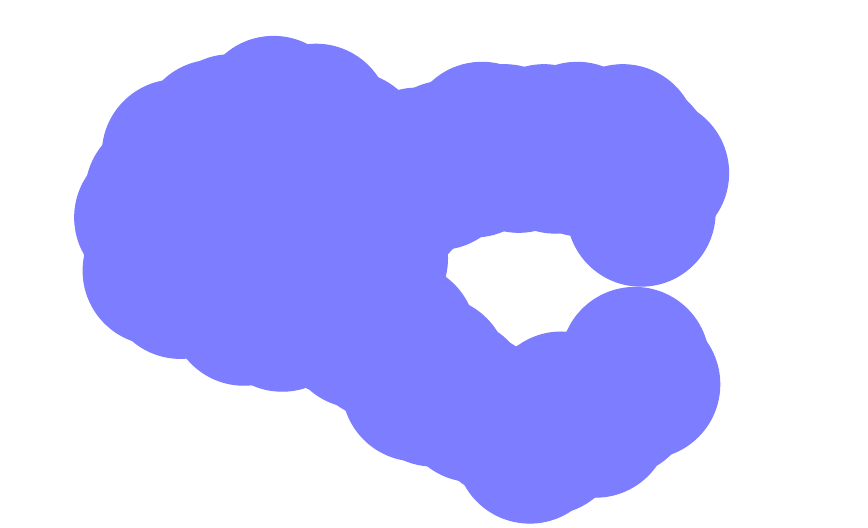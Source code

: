 \documentclass[crop,tikz]{standalone}
\usepackage{pgf,tikz}
\usepackage{mathrsfs}
\usetikzlibrary{arrows}
\pagestyle{empty}
\begin{document}
\definecolor{xdxdff}{rgb}{0.49,0.49,1.}
\begin{tikzpicture}[line cap=round,line join=round,>=triangle 45,x=1.0cm,y=1.0cm]
\clip(-10.409,-1.939) rectangle (0.609,4.762);
\draw [color=xdxdff,fill=xdxdff,fill opacity=1.0] (-8.169,2.808) circle (0.94cm);
\draw [color=xdxdff,fill=xdxdff,fill opacity=1.0] (-8.52,2.) circle (0.94cm);
\draw [color=xdxdff,fill=xdxdff,fill opacity=1.0] (-8.3,1.6) circle (0.94cm);
\draw [color=xdxdff,fill=xdxdff,fill opacity=1.0] (-8.18,2.22) circle (0.94cm);
\draw [color=xdxdff,fill=xdxdff,fill opacity=1.0] (-7.827,1.18) circle (0.94cm);
\draw [color=xdxdff,fill=xdxdff,fill opacity=1.0] (-7.822,1.568) circle (0.94cm);
\draw [color=xdxdff,fill=xdxdff,fill opacity=1.0] (-7.59,1.238) circle (0.94cm);
\draw [color=xdxdff,fill=xdxdff,fill opacity=1.0] (-8.413,1.323) circle (0.94cm);
\draw [color=xdxdff,fill=xdxdff,fill opacity=1.0] (-6.825,0.734) circle (0.94cm);
\draw [color=xdxdff,fill=xdxdff,fill opacity=1.0] (-6.779,1.169) circle (0.94cm);
\draw [color=xdxdff,fill=xdxdff,fill opacity=1.0] (-7.15,1.001) circle (0.94cm);
\draw [color=xdxdff,fill=xdxdff,fill opacity=1.0] (-5.968,0.908) circle (0.94cm);
\draw [color=xdxdff,fill=xdxdff,fill opacity=1.0] (-6.188,1.111) circle (0.94cm);
\draw [color=xdxdff,fill=xdxdff,fill opacity=1.0] (-5.666,1.482) circle (0.94cm);
\draw [color=xdxdff,fill=xdxdff,fill opacity=1.0] (-6.251,1.482) circle (0.94cm);
\draw [color=xdxdff,fill=xdxdff,fill opacity=1.0] (-5.713,1.945) circle (0.94cm);
\draw [color=xdxdff,fill=xdxdff,fill opacity=1.0] (-5.95,1.876) circle (0.94cm);
\draw [color=xdxdff,fill=xdxdff,fill opacity=1.0] (-5.95,2.171) circle (0.94cm);
\draw [color=xdxdff,fill=xdxdff,fill opacity=1.0] (-5.498,2.588) circle (0.94cm);
\draw [color=xdxdff,fill=xdxdff,fill opacity=1.0] (-6.054,2.588) circle (0.94cm);
\draw [color=xdxdff,fill=xdxdff,fill opacity=1.0] (-5.973,2.907) circle (0.94cm);
\draw [color=xdxdff,fill=xdxdff,fill opacity=1.0] (-5.747,2.548) circle (0.94cm);
\draw [color=xdxdff,fill=xdxdff,fill opacity=1.0] (-5.382,2.212) circle (0.94cm);
\draw [color=xdxdff,fill=xdxdff,fill opacity=1.0] (-6.918,3.017) circle (0.94cm);
\draw [color=xdxdff,fill=xdxdff,fill opacity=1.0] (-6.5,3.) circle (0.94cm);
\draw [color=xdxdff,fill=xdxdff,fill opacity=1.0] (-6.396,3.26) circle (0.94cm);
\draw [color=xdxdff,fill=xdxdff,fill opacity=1.0] (-6.228,2.942) circle (0.94cm);
\draw [color=xdxdff,fill=xdxdff,fill opacity=1.0] (-7.236,3.034) circle (0.94cm);
\draw [color=xdxdff,fill=xdxdff,fill opacity=1.0] (-6.935,3.359) circle (0.94cm);
\draw [color=xdxdff,fill=xdxdff,fill opacity=1.0] (-7.688,3.058) circle (0.94cm);
\draw [color=xdxdff,fill=xdxdff,fill opacity=1.0] (-7.851,2.832) circle (0.94cm);
\draw [color=xdxdff,fill=xdxdff,fill opacity=1.0] (-7.914,2.681) circle (0.94cm);
\draw [color=xdxdff,fill=xdxdff,fill opacity=1.0] (-8.158,2.478) circle (0.94cm);
\draw [color=xdxdff,fill=xdxdff,fill opacity=1.0] (-8.117,1.151) circle (0.94cm);
\draw [color=xdxdff,fill=xdxdff,fill opacity=1.0] (-8.106,1.36) circle (0.94cm);
\draw [color=xdxdff,fill=xdxdff,fill opacity=1.0] (-6.541,0.937) circle (0.94cm);
\draw [color=xdxdff,fill=xdxdff,fill opacity=1.0] (-6.454,1.203) circle (0.94cm);
\draw [color=xdxdff,fill=xdxdff,fill opacity=1.0] (-5.921,1.568) circle (0.94cm);
\draw [color=xdxdff,fill=xdxdff,fill opacity=1.0] (-6.095,1.435) circle (0.94cm);
\draw [color=xdxdff,fill=xdxdff,fill opacity=1.0] (-5.695,2.287) circle (0.94cm);
\draw [color=xdxdff,fill=xdxdff,fill opacity=1.0] (-7.474,3.127) circle (0.94cm);
\draw [color=xdxdff,fill=xdxdff,fill opacity=1.0] (-5.11,2.703) circle (0.94cm);
\draw [color=xdxdff,fill=xdxdff,fill opacity=1.0] (-4.744,2.792) circle (0.94cm);
\draw [color=xdxdff,fill=xdxdff,fill opacity=1.0] (-4.833,2.534) circle (0.94cm);
\draw [color=xdxdff,fill=xdxdff,fill opacity=1.0] (-4.288,3.03) circle (0.94cm);
\draw [color=xdxdff,fill=xdxdff,fill opacity=1.0] (-4.387,2.693) circle (0.94cm);
\draw [color=xdxdff,fill=xdxdff,fill opacity=1.0] (-3.822,2.752) circle (0.94cm);
\draw [color=xdxdff,fill=xdxdff,fill opacity=1.0] (-4.,3.) circle (0.94cm);
\draw [color=xdxdff,fill=xdxdff,fill opacity=1.0] (-3.357,2.742) circle (0.94cm);
\draw [color=xdxdff,fill=xdxdff,fill opacity=1.0] (-3.5,3.) circle (0.94cm);
\draw [color=xdxdff,fill=xdxdff,fill opacity=1.0] (-2.792,2.792) circle (0.94cm);
\draw [color=xdxdff,fill=xdxdff,fill opacity=1.0] (-3.01,2.703) circle (0.94cm);
\draw [color=xdxdff,fill=xdxdff,fill opacity=1.0] (-2.096,2.564) circle (0.94cm);
\draw [color=xdxdff,fill=xdxdff,fill opacity=1.0] (-3.079,3.03) circle (0.94cm);
\draw [color=xdxdff,fill=xdxdff,fill opacity=1.0] (-2.5,3.) circle (0.94cm);
\draw [color=xdxdff,fill=xdxdff,fill opacity=1.0] (-2.32,2.781) circle (0.94cm);
\draw [color=xdxdff,fill=xdxdff,fill opacity=1.0] (-2.267,2.068) circle (0.94cm);
\draw [color=xdxdff,fill=xdxdff,fill opacity=1.0] (-2.346,0.171) circle (0.94cm);
\draw [color=xdxdff,fill=xdxdff,fill opacity=1.0] (-2.208,-0.119) circle (0.94cm);
\draw [color=xdxdff,fill=xdxdff,fill opacity=1.0] (-2.557,-0.342) circle (0.94cm);
\draw [color=xdxdff,fill=xdxdff,fill opacity=1.0] (-3.681,-0.941) circle (0.94cm);
\draw [color=xdxdff,fill=xdxdff,fill opacity=1.0] (-2.846,-0.612) circle (0.94cm);
\draw [color=xdxdff,fill=xdxdff,fill opacity=1.0] (-3.28,-0.395) circle (0.94cm);
\draw [color=xdxdff,fill=xdxdff,fill opacity=1.0] (-3.458,-0.829) circle (0.94cm);
\draw [color=xdxdff,fill=xdxdff,fill opacity=1.0] (-3.984,-0.612) circle (0.94cm);
\draw [color=xdxdff,fill=xdxdff,fill opacity=1.0] (-3.576,-0.54) circle (0.94cm);
\draw [color=xdxdff,fill=xdxdff,fill opacity=1.0] (-4.398,-0.415) circle (0.94cm);
\draw [color=xdxdff,fill=xdxdff,fill opacity=1.0] (-4.622,-0.237) circle (0.94cm);
\draw [color=xdxdff,fill=xdxdff,fill opacity=1.0] (-4.904,-0.217) circle (0.94cm);
\draw [color=xdxdff,fill=xdxdff,fill opacity=1.0] (-4.898,0.052) circle (0.94cm);
\draw [color=xdxdff,fill=xdxdff,fill opacity=1.0] (-5.309,0.483) circle (0.94cm);
\draw [color=xdxdff,fill=xdxdff,fill opacity=1.0] (-5.219,0.255) circle (0.94cm);
\draw [color=xdxdff,fill=xdxdff,fill opacity=1.0] (-5.121,-0.152) circle (0.94cm);
\draw [color=xdxdff,fill=xdxdff,fill opacity=1.0] (-5.576,0.384) circle (0.94cm);
\draw [color=xdxdff,fill=xdxdff,fill opacity=1.0] (-5.636,0.662) circle (0.94cm);
\draw [color=xdxdff,fill=xdxdff,fill opacity=1.0] (-5.854,0.523) circle (0.94cm);
\draw [color=xdxdff,fill=xdxdff,fill opacity=1.0] (-6.121,0.691) circle (0.94cm);
\draw [color=xdxdff,fill=xdxdff,fill opacity=1.0] (-5.764,0.82) circle (0.94cm);
\draw [color=xdxdff,fill=xdxdff,fill opacity=1.0] (-5.953,1.246) circle (0.94cm);
\draw [color=xdxdff,fill=xdxdff,fill opacity=1.0] (-7.5,1.) circle (0.94cm);
\draw [color=xdxdff,fill=xdxdff,fill opacity=1.0] (-7.31,0.81) circle (0.94cm);
\draw [color=xdxdff,fill=xdxdff,fill opacity=1.0] (-6.864,0.939) circle (0.94cm);
\draw [color=xdxdff,fill=xdxdff,fill opacity=1.0] (-8.35,1.93) circle (0.94cm);
\draw [color=xdxdff,fill=xdxdff,fill opacity=1.0] (-8.38,2.316) circle (0.94cm);
\end{tikzpicture}
\end{document}
